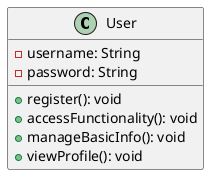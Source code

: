 @startuml
class User {
    - username: String
    - password: String
    + register(): void
    + accessFunctionality(): void
    + manageBasicInfo(): void
    + viewProfile(): void
}
@enduml